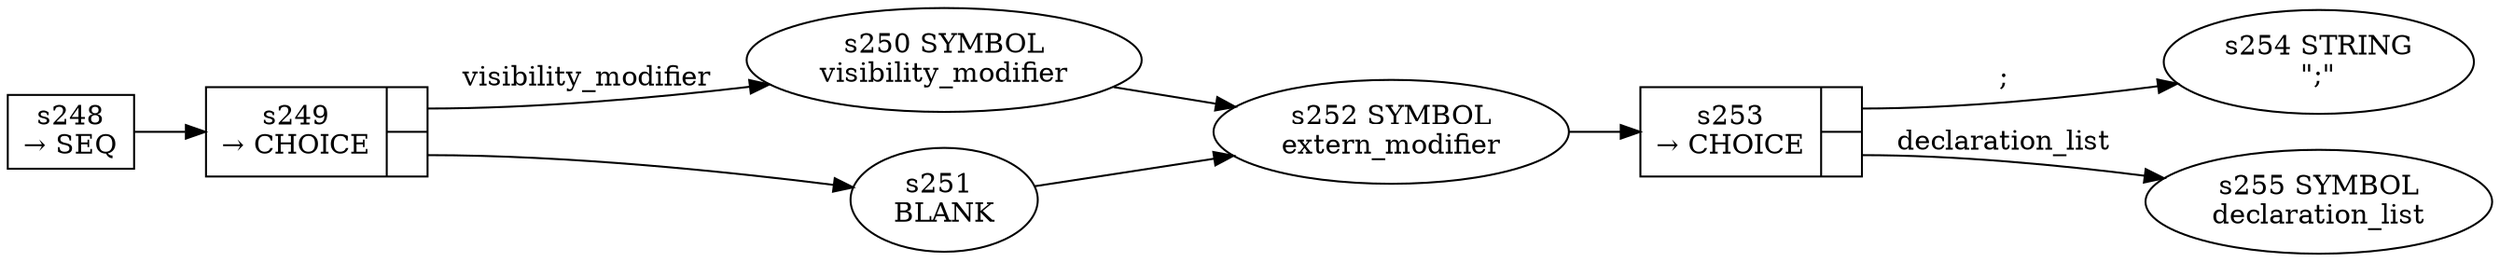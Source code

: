 
  digraph foreign_mod_item {
  
    rankdir=LR;
  
    s248 [label="s248\n&rarr; SEQ", shape=record, fixedsize=false, peripheries=1];
  s249 [label="{s249\n&rarr; CHOICE|{<p0>|<p1>}}", shape=record, fixedsize=false, peripheries=1];
  s250 [label="s250 SYMBOL\nvisibility_modifier" href="rust-grammar.json.visibility_modifier.dot.svg"];
  s249:p0 -> s250 [label="visibility_modifier"];
  s251 [label="s251 \nBLANK"];
  s249:p1 -> s251 [label=""];
  s248 -> s249 [];
  s252 [label="s252 SYMBOL\nextern_modifier" href="rust-grammar.json.extern_modifier.dot.svg"];
  s250 -> s252 [];
  s251 -> s252 [];
  s253 [label="{s253\n&rarr; CHOICE|{<p0>|<p1>}}", shape=record, fixedsize=false, peripheries=1];
  s254 [label="s254 STRING\n\";\""];
  s253:p0 -> s254 [label=";"];
  s255 [label="s255 SYMBOL\ndeclaration_list" href="rust-grammar.json.declaration_list.dot.svg"];
  s253:p1 -> s255 [label="declaration_list"];
  s252 -> s253 [];
  
  }
  